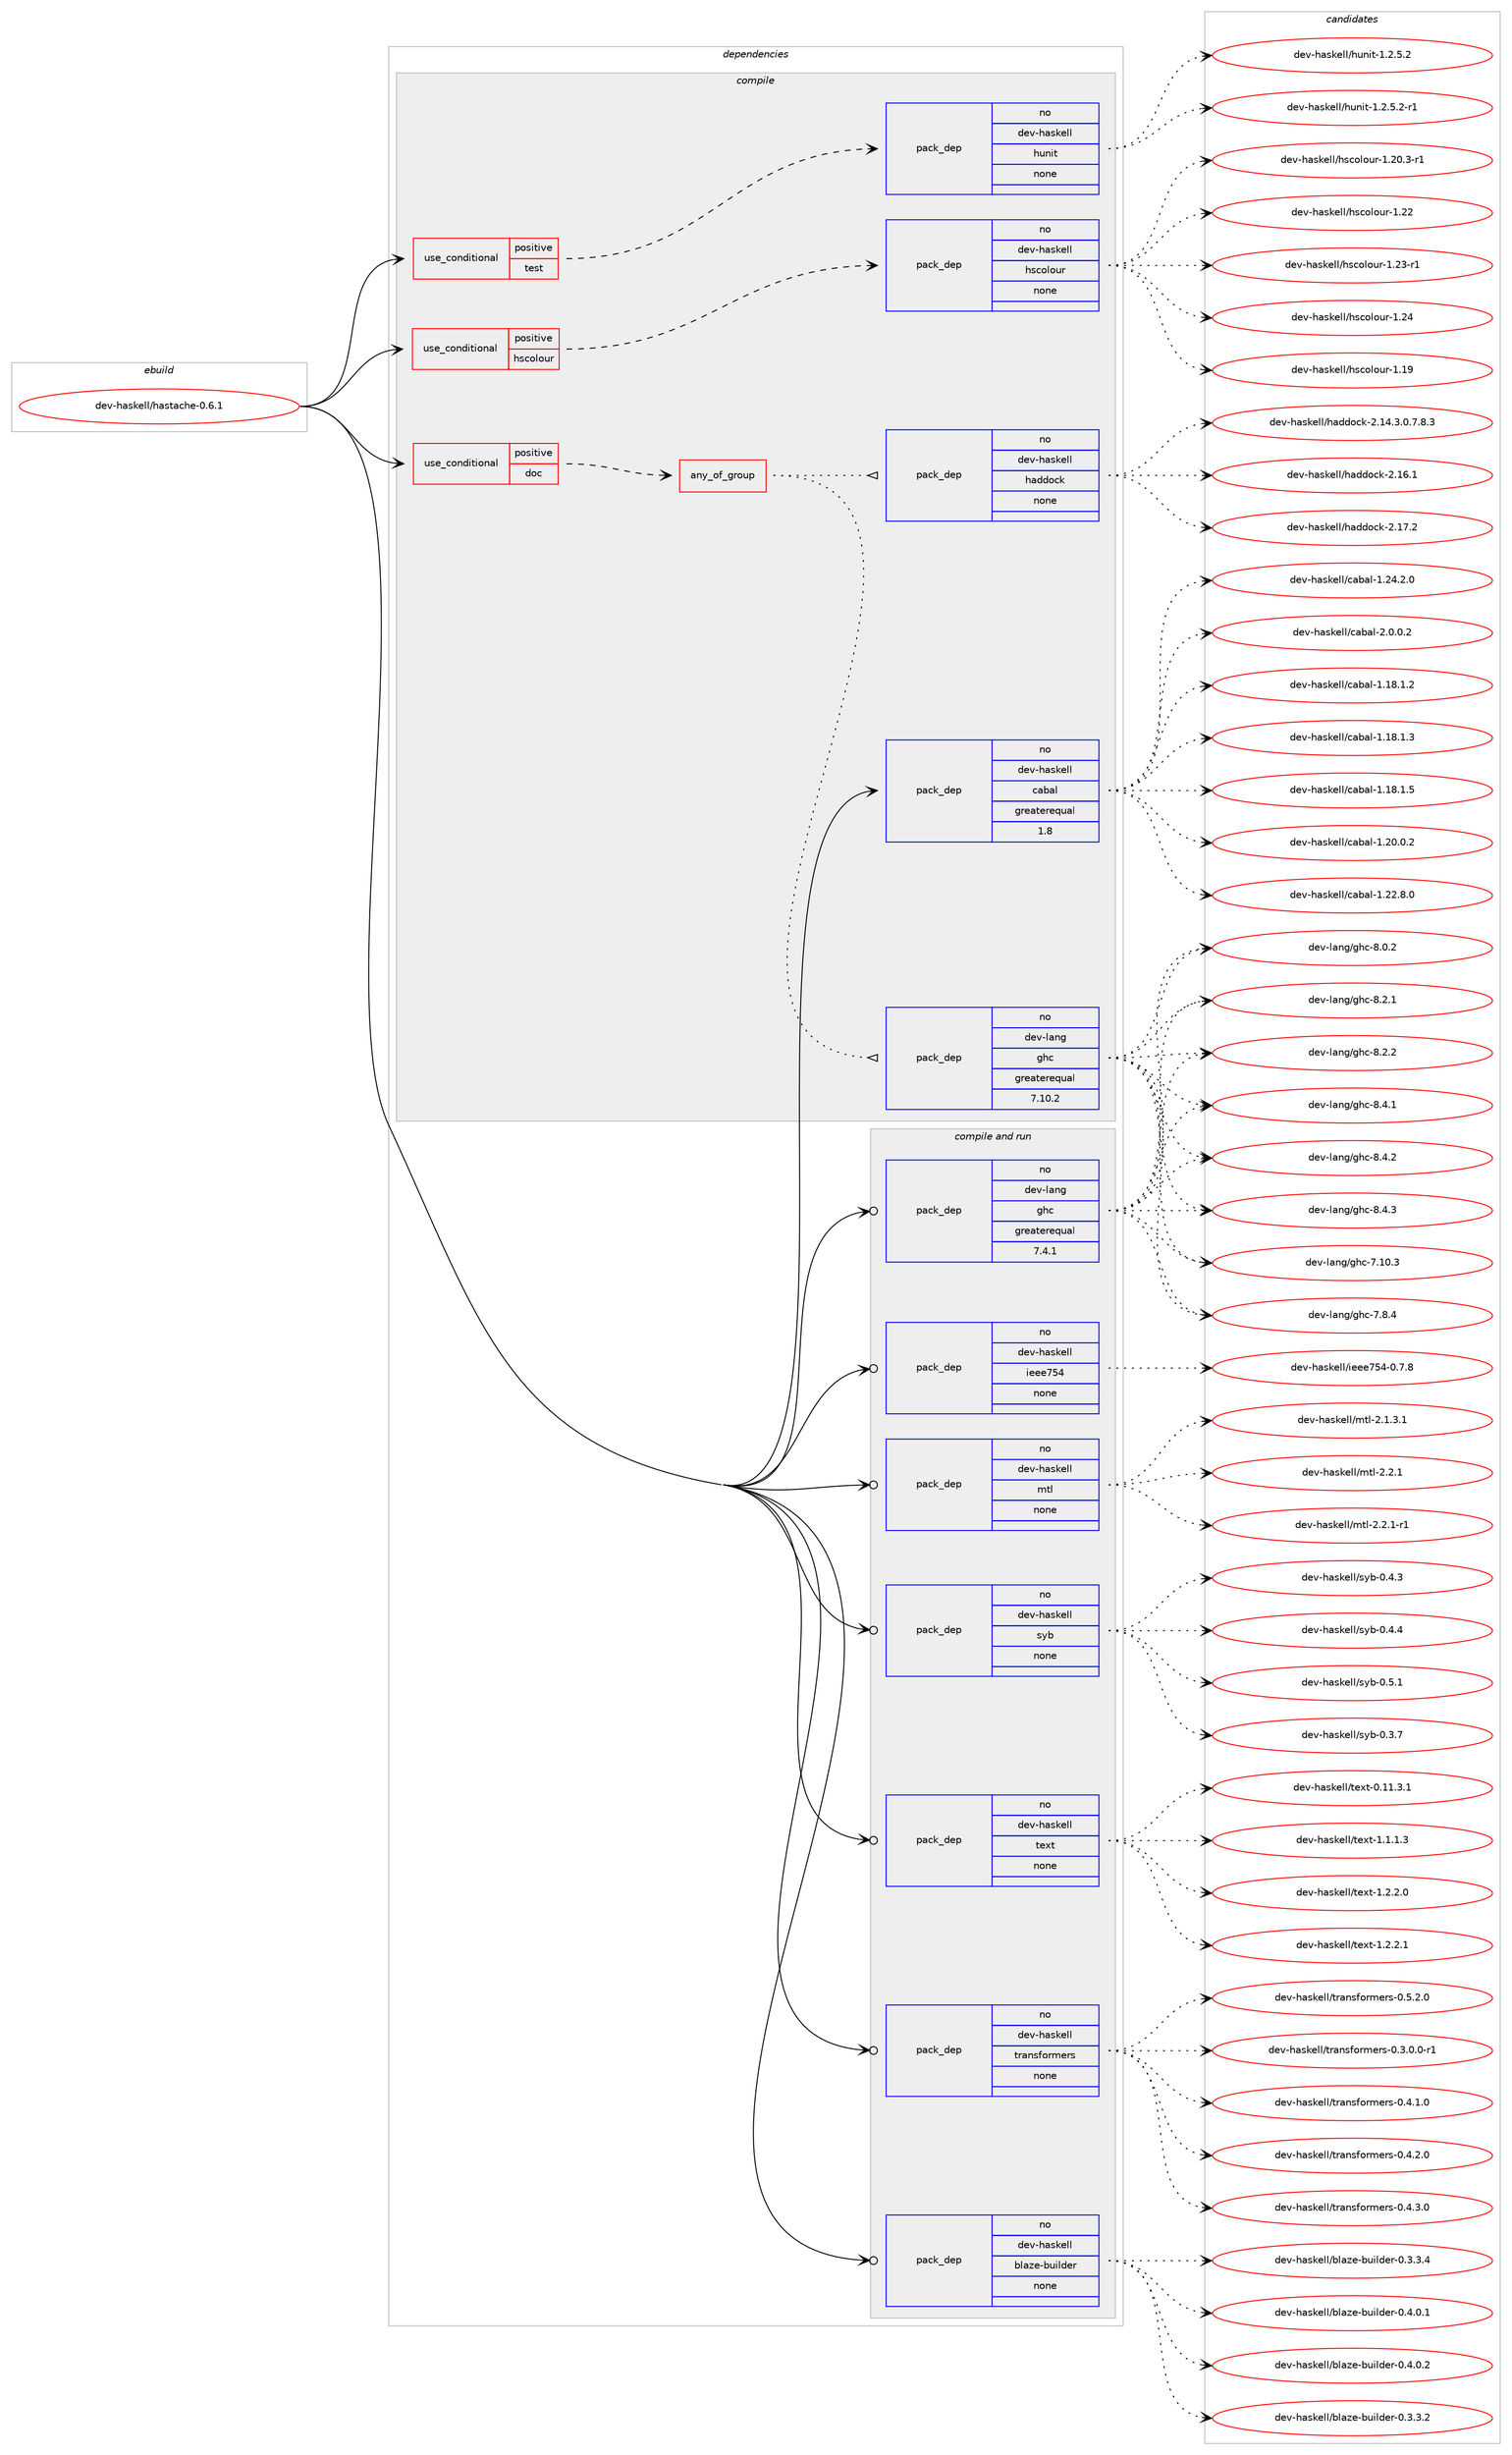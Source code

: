digraph prolog {

# *************
# Graph options
# *************

newrank=true;
concentrate=true;
compound=true;
graph [rankdir=LR,fontname=Helvetica,fontsize=10,ranksep=1.5];#, ranksep=2.5, nodesep=0.2];
edge  [arrowhead=vee];
node  [fontname=Helvetica,fontsize=10];

# **********
# The ebuild
# **********

subgraph cluster_leftcol {
color=gray;
rank=same;
label=<<i>ebuild</i>>;
id [label="dev-haskell/hastache-0.6.1", color=red, width=4, href="../dev-haskell/hastache-0.6.1.svg"];
}

# ****************
# The dependencies
# ****************

subgraph cluster_midcol {
color=gray;
label=<<i>dependencies</i>>;
subgraph cluster_compile {
fillcolor="#eeeeee";
style=filled;
label=<<i>compile</i>>;
subgraph cond359851 {
dependency1334338 [label=<<TABLE BORDER="0" CELLBORDER="1" CELLSPACING="0" CELLPADDING="4"><TR><TD ROWSPAN="3" CELLPADDING="10">use_conditional</TD></TR><TR><TD>positive</TD></TR><TR><TD>doc</TD></TR></TABLE>>, shape=none, color=red];
subgraph any20994 {
dependency1334339 [label=<<TABLE BORDER="0" CELLBORDER="1" CELLSPACING="0" CELLPADDING="4"><TR><TD CELLPADDING="10">any_of_group</TD></TR></TABLE>>, shape=none, color=red];subgraph pack952941 {
dependency1334340 [label=<<TABLE BORDER="0" CELLBORDER="1" CELLSPACING="0" CELLPADDING="4" WIDTH="220"><TR><TD ROWSPAN="6" CELLPADDING="30">pack_dep</TD></TR><TR><TD WIDTH="110">no</TD></TR><TR><TD>dev-haskell</TD></TR><TR><TD>haddock</TD></TR><TR><TD>none</TD></TR><TR><TD></TD></TR></TABLE>>, shape=none, color=blue];
}
dependency1334339:e -> dependency1334340:w [weight=20,style="dotted",arrowhead="oinv"];
subgraph pack952942 {
dependency1334341 [label=<<TABLE BORDER="0" CELLBORDER="1" CELLSPACING="0" CELLPADDING="4" WIDTH="220"><TR><TD ROWSPAN="6" CELLPADDING="30">pack_dep</TD></TR><TR><TD WIDTH="110">no</TD></TR><TR><TD>dev-lang</TD></TR><TR><TD>ghc</TD></TR><TR><TD>greaterequal</TD></TR><TR><TD>7.10.2</TD></TR></TABLE>>, shape=none, color=blue];
}
dependency1334339:e -> dependency1334341:w [weight=20,style="dotted",arrowhead="oinv"];
}
dependency1334338:e -> dependency1334339:w [weight=20,style="dashed",arrowhead="vee"];
}
id:e -> dependency1334338:w [weight=20,style="solid",arrowhead="vee"];
subgraph cond359852 {
dependency1334342 [label=<<TABLE BORDER="0" CELLBORDER="1" CELLSPACING="0" CELLPADDING="4"><TR><TD ROWSPAN="3" CELLPADDING="10">use_conditional</TD></TR><TR><TD>positive</TD></TR><TR><TD>hscolour</TD></TR></TABLE>>, shape=none, color=red];
subgraph pack952943 {
dependency1334343 [label=<<TABLE BORDER="0" CELLBORDER="1" CELLSPACING="0" CELLPADDING="4" WIDTH="220"><TR><TD ROWSPAN="6" CELLPADDING="30">pack_dep</TD></TR><TR><TD WIDTH="110">no</TD></TR><TR><TD>dev-haskell</TD></TR><TR><TD>hscolour</TD></TR><TR><TD>none</TD></TR><TR><TD></TD></TR></TABLE>>, shape=none, color=blue];
}
dependency1334342:e -> dependency1334343:w [weight=20,style="dashed",arrowhead="vee"];
}
id:e -> dependency1334342:w [weight=20,style="solid",arrowhead="vee"];
subgraph cond359853 {
dependency1334344 [label=<<TABLE BORDER="0" CELLBORDER="1" CELLSPACING="0" CELLPADDING="4"><TR><TD ROWSPAN="3" CELLPADDING="10">use_conditional</TD></TR><TR><TD>positive</TD></TR><TR><TD>test</TD></TR></TABLE>>, shape=none, color=red];
subgraph pack952944 {
dependency1334345 [label=<<TABLE BORDER="0" CELLBORDER="1" CELLSPACING="0" CELLPADDING="4" WIDTH="220"><TR><TD ROWSPAN="6" CELLPADDING="30">pack_dep</TD></TR><TR><TD WIDTH="110">no</TD></TR><TR><TD>dev-haskell</TD></TR><TR><TD>hunit</TD></TR><TR><TD>none</TD></TR><TR><TD></TD></TR></TABLE>>, shape=none, color=blue];
}
dependency1334344:e -> dependency1334345:w [weight=20,style="dashed",arrowhead="vee"];
}
id:e -> dependency1334344:w [weight=20,style="solid",arrowhead="vee"];
subgraph pack952945 {
dependency1334346 [label=<<TABLE BORDER="0" CELLBORDER="1" CELLSPACING="0" CELLPADDING="4" WIDTH="220"><TR><TD ROWSPAN="6" CELLPADDING="30">pack_dep</TD></TR><TR><TD WIDTH="110">no</TD></TR><TR><TD>dev-haskell</TD></TR><TR><TD>cabal</TD></TR><TR><TD>greaterequal</TD></TR><TR><TD>1.8</TD></TR></TABLE>>, shape=none, color=blue];
}
id:e -> dependency1334346:w [weight=20,style="solid",arrowhead="vee"];
}
subgraph cluster_compileandrun {
fillcolor="#eeeeee";
style=filled;
label=<<i>compile and run</i>>;
subgraph pack952946 {
dependency1334347 [label=<<TABLE BORDER="0" CELLBORDER="1" CELLSPACING="0" CELLPADDING="4" WIDTH="220"><TR><TD ROWSPAN="6" CELLPADDING="30">pack_dep</TD></TR><TR><TD WIDTH="110">no</TD></TR><TR><TD>dev-haskell</TD></TR><TR><TD>blaze-builder</TD></TR><TR><TD>none</TD></TR><TR><TD></TD></TR></TABLE>>, shape=none, color=blue];
}
id:e -> dependency1334347:w [weight=20,style="solid",arrowhead="odotvee"];
subgraph pack952947 {
dependency1334348 [label=<<TABLE BORDER="0" CELLBORDER="1" CELLSPACING="0" CELLPADDING="4" WIDTH="220"><TR><TD ROWSPAN="6" CELLPADDING="30">pack_dep</TD></TR><TR><TD WIDTH="110">no</TD></TR><TR><TD>dev-haskell</TD></TR><TR><TD>ieee754</TD></TR><TR><TD>none</TD></TR><TR><TD></TD></TR></TABLE>>, shape=none, color=blue];
}
id:e -> dependency1334348:w [weight=20,style="solid",arrowhead="odotvee"];
subgraph pack952948 {
dependency1334349 [label=<<TABLE BORDER="0" CELLBORDER="1" CELLSPACING="0" CELLPADDING="4" WIDTH="220"><TR><TD ROWSPAN="6" CELLPADDING="30">pack_dep</TD></TR><TR><TD WIDTH="110">no</TD></TR><TR><TD>dev-haskell</TD></TR><TR><TD>mtl</TD></TR><TR><TD>none</TD></TR><TR><TD></TD></TR></TABLE>>, shape=none, color=blue];
}
id:e -> dependency1334349:w [weight=20,style="solid",arrowhead="odotvee"];
subgraph pack952949 {
dependency1334350 [label=<<TABLE BORDER="0" CELLBORDER="1" CELLSPACING="0" CELLPADDING="4" WIDTH="220"><TR><TD ROWSPAN="6" CELLPADDING="30">pack_dep</TD></TR><TR><TD WIDTH="110">no</TD></TR><TR><TD>dev-haskell</TD></TR><TR><TD>syb</TD></TR><TR><TD>none</TD></TR><TR><TD></TD></TR></TABLE>>, shape=none, color=blue];
}
id:e -> dependency1334350:w [weight=20,style="solid",arrowhead="odotvee"];
subgraph pack952950 {
dependency1334351 [label=<<TABLE BORDER="0" CELLBORDER="1" CELLSPACING="0" CELLPADDING="4" WIDTH="220"><TR><TD ROWSPAN="6" CELLPADDING="30">pack_dep</TD></TR><TR><TD WIDTH="110">no</TD></TR><TR><TD>dev-haskell</TD></TR><TR><TD>text</TD></TR><TR><TD>none</TD></TR><TR><TD></TD></TR></TABLE>>, shape=none, color=blue];
}
id:e -> dependency1334351:w [weight=20,style="solid",arrowhead="odotvee"];
subgraph pack952951 {
dependency1334352 [label=<<TABLE BORDER="0" CELLBORDER="1" CELLSPACING="0" CELLPADDING="4" WIDTH="220"><TR><TD ROWSPAN="6" CELLPADDING="30">pack_dep</TD></TR><TR><TD WIDTH="110">no</TD></TR><TR><TD>dev-haskell</TD></TR><TR><TD>transformers</TD></TR><TR><TD>none</TD></TR><TR><TD></TD></TR></TABLE>>, shape=none, color=blue];
}
id:e -> dependency1334352:w [weight=20,style="solid",arrowhead="odotvee"];
subgraph pack952952 {
dependency1334353 [label=<<TABLE BORDER="0" CELLBORDER="1" CELLSPACING="0" CELLPADDING="4" WIDTH="220"><TR><TD ROWSPAN="6" CELLPADDING="30">pack_dep</TD></TR><TR><TD WIDTH="110">no</TD></TR><TR><TD>dev-lang</TD></TR><TR><TD>ghc</TD></TR><TR><TD>greaterequal</TD></TR><TR><TD>7.4.1</TD></TR></TABLE>>, shape=none, color=blue];
}
id:e -> dependency1334353:w [weight=20,style="solid",arrowhead="odotvee"];
}
subgraph cluster_run {
fillcolor="#eeeeee";
style=filled;
label=<<i>run</i>>;
}
}

# **************
# The candidates
# **************

subgraph cluster_choices {
rank=same;
color=gray;
label=<<i>candidates</i>>;

subgraph choice952941 {
color=black;
nodesep=1;
choice1001011184510497115107101108108471049710010011199107455046495246514648465546564651 [label="dev-haskell/haddock-2.14.3.0.7.8.3", color=red, width=4,href="../dev-haskell/haddock-2.14.3.0.7.8.3.svg"];
choice100101118451049711510710110810847104971001001119910745504649544649 [label="dev-haskell/haddock-2.16.1", color=red, width=4,href="../dev-haskell/haddock-2.16.1.svg"];
choice100101118451049711510710110810847104971001001119910745504649554650 [label="dev-haskell/haddock-2.17.2", color=red, width=4,href="../dev-haskell/haddock-2.17.2.svg"];
dependency1334340:e -> choice1001011184510497115107101108108471049710010011199107455046495246514648465546564651:w [style=dotted,weight="100"];
dependency1334340:e -> choice100101118451049711510710110810847104971001001119910745504649544649:w [style=dotted,weight="100"];
dependency1334340:e -> choice100101118451049711510710110810847104971001001119910745504649554650:w [style=dotted,weight="100"];
}
subgraph choice952942 {
color=black;
nodesep=1;
choice1001011184510897110103471031049945554649484651 [label="dev-lang/ghc-7.10.3", color=red, width=4,href="../dev-lang/ghc-7.10.3.svg"];
choice10010111845108971101034710310499455546564652 [label="dev-lang/ghc-7.8.4", color=red, width=4,href="../dev-lang/ghc-7.8.4.svg"];
choice10010111845108971101034710310499455646484650 [label="dev-lang/ghc-8.0.2", color=red, width=4,href="../dev-lang/ghc-8.0.2.svg"];
choice10010111845108971101034710310499455646504649 [label="dev-lang/ghc-8.2.1", color=red, width=4,href="../dev-lang/ghc-8.2.1.svg"];
choice10010111845108971101034710310499455646504650 [label="dev-lang/ghc-8.2.2", color=red, width=4,href="../dev-lang/ghc-8.2.2.svg"];
choice10010111845108971101034710310499455646524649 [label="dev-lang/ghc-8.4.1", color=red, width=4,href="../dev-lang/ghc-8.4.1.svg"];
choice10010111845108971101034710310499455646524650 [label="dev-lang/ghc-8.4.2", color=red, width=4,href="../dev-lang/ghc-8.4.2.svg"];
choice10010111845108971101034710310499455646524651 [label="dev-lang/ghc-8.4.3", color=red, width=4,href="../dev-lang/ghc-8.4.3.svg"];
dependency1334341:e -> choice1001011184510897110103471031049945554649484651:w [style=dotted,weight="100"];
dependency1334341:e -> choice10010111845108971101034710310499455546564652:w [style=dotted,weight="100"];
dependency1334341:e -> choice10010111845108971101034710310499455646484650:w [style=dotted,weight="100"];
dependency1334341:e -> choice10010111845108971101034710310499455646504649:w [style=dotted,weight="100"];
dependency1334341:e -> choice10010111845108971101034710310499455646504650:w [style=dotted,weight="100"];
dependency1334341:e -> choice10010111845108971101034710310499455646524649:w [style=dotted,weight="100"];
dependency1334341:e -> choice10010111845108971101034710310499455646524650:w [style=dotted,weight="100"];
dependency1334341:e -> choice10010111845108971101034710310499455646524651:w [style=dotted,weight="100"];
}
subgraph choice952943 {
color=black;
nodesep=1;
choice100101118451049711510710110810847104115991111081111171144549464957 [label="dev-haskell/hscolour-1.19", color=red, width=4,href="../dev-haskell/hscolour-1.19.svg"];
choice10010111845104971151071011081084710411599111108111117114454946504846514511449 [label="dev-haskell/hscolour-1.20.3-r1", color=red, width=4,href="../dev-haskell/hscolour-1.20.3-r1.svg"];
choice100101118451049711510710110810847104115991111081111171144549465050 [label="dev-haskell/hscolour-1.22", color=red, width=4,href="../dev-haskell/hscolour-1.22.svg"];
choice1001011184510497115107101108108471041159911110811111711445494650514511449 [label="dev-haskell/hscolour-1.23-r1", color=red, width=4,href="../dev-haskell/hscolour-1.23-r1.svg"];
choice100101118451049711510710110810847104115991111081111171144549465052 [label="dev-haskell/hscolour-1.24", color=red, width=4,href="../dev-haskell/hscolour-1.24.svg"];
dependency1334343:e -> choice100101118451049711510710110810847104115991111081111171144549464957:w [style=dotted,weight="100"];
dependency1334343:e -> choice10010111845104971151071011081084710411599111108111117114454946504846514511449:w [style=dotted,weight="100"];
dependency1334343:e -> choice100101118451049711510710110810847104115991111081111171144549465050:w [style=dotted,weight="100"];
dependency1334343:e -> choice1001011184510497115107101108108471041159911110811111711445494650514511449:w [style=dotted,weight="100"];
dependency1334343:e -> choice100101118451049711510710110810847104115991111081111171144549465052:w [style=dotted,weight="100"];
}
subgraph choice952944 {
color=black;
nodesep=1;
choice1001011184510497115107101108108471041171101051164549465046534650 [label="dev-haskell/hunit-1.2.5.2", color=red, width=4,href="../dev-haskell/hunit-1.2.5.2.svg"];
choice10010111845104971151071011081084710411711010511645494650465346504511449 [label="dev-haskell/hunit-1.2.5.2-r1", color=red, width=4,href="../dev-haskell/hunit-1.2.5.2-r1.svg"];
dependency1334345:e -> choice1001011184510497115107101108108471041171101051164549465046534650:w [style=dotted,weight="100"];
dependency1334345:e -> choice10010111845104971151071011081084710411711010511645494650465346504511449:w [style=dotted,weight="100"];
}
subgraph choice952945 {
color=black;
nodesep=1;
choice10010111845104971151071011081084799979897108454946495646494650 [label="dev-haskell/cabal-1.18.1.2", color=red, width=4,href="../dev-haskell/cabal-1.18.1.2.svg"];
choice10010111845104971151071011081084799979897108454946495646494651 [label="dev-haskell/cabal-1.18.1.3", color=red, width=4,href="../dev-haskell/cabal-1.18.1.3.svg"];
choice10010111845104971151071011081084799979897108454946495646494653 [label="dev-haskell/cabal-1.18.1.5", color=red, width=4,href="../dev-haskell/cabal-1.18.1.5.svg"];
choice10010111845104971151071011081084799979897108454946504846484650 [label="dev-haskell/cabal-1.20.0.2", color=red, width=4,href="../dev-haskell/cabal-1.20.0.2.svg"];
choice10010111845104971151071011081084799979897108454946505046564648 [label="dev-haskell/cabal-1.22.8.0", color=red, width=4,href="../dev-haskell/cabal-1.22.8.0.svg"];
choice10010111845104971151071011081084799979897108454946505246504648 [label="dev-haskell/cabal-1.24.2.0", color=red, width=4,href="../dev-haskell/cabal-1.24.2.0.svg"];
choice100101118451049711510710110810847999798971084550464846484650 [label="dev-haskell/cabal-2.0.0.2", color=red, width=4,href="../dev-haskell/cabal-2.0.0.2.svg"];
dependency1334346:e -> choice10010111845104971151071011081084799979897108454946495646494650:w [style=dotted,weight="100"];
dependency1334346:e -> choice10010111845104971151071011081084799979897108454946495646494651:w [style=dotted,weight="100"];
dependency1334346:e -> choice10010111845104971151071011081084799979897108454946495646494653:w [style=dotted,weight="100"];
dependency1334346:e -> choice10010111845104971151071011081084799979897108454946504846484650:w [style=dotted,weight="100"];
dependency1334346:e -> choice10010111845104971151071011081084799979897108454946505046564648:w [style=dotted,weight="100"];
dependency1334346:e -> choice10010111845104971151071011081084799979897108454946505246504648:w [style=dotted,weight="100"];
dependency1334346:e -> choice100101118451049711510710110810847999798971084550464846484650:w [style=dotted,weight="100"];
}
subgraph choice952946 {
color=black;
nodesep=1;
choice100101118451049711510710110810847981089712210145981171051081001011144548465146514650 [label="dev-haskell/blaze-builder-0.3.3.2", color=red, width=4,href="../dev-haskell/blaze-builder-0.3.3.2.svg"];
choice100101118451049711510710110810847981089712210145981171051081001011144548465146514652 [label="dev-haskell/blaze-builder-0.3.3.4", color=red, width=4,href="../dev-haskell/blaze-builder-0.3.3.4.svg"];
choice100101118451049711510710110810847981089712210145981171051081001011144548465246484649 [label="dev-haskell/blaze-builder-0.4.0.1", color=red, width=4,href="../dev-haskell/blaze-builder-0.4.0.1.svg"];
choice100101118451049711510710110810847981089712210145981171051081001011144548465246484650 [label="dev-haskell/blaze-builder-0.4.0.2", color=red, width=4,href="../dev-haskell/blaze-builder-0.4.0.2.svg"];
dependency1334347:e -> choice100101118451049711510710110810847981089712210145981171051081001011144548465146514650:w [style=dotted,weight="100"];
dependency1334347:e -> choice100101118451049711510710110810847981089712210145981171051081001011144548465146514652:w [style=dotted,weight="100"];
dependency1334347:e -> choice100101118451049711510710110810847981089712210145981171051081001011144548465246484649:w [style=dotted,weight="100"];
dependency1334347:e -> choice100101118451049711510710110810847981089712210145981171051081001011144548465246484650:w [style=dotted,weight="100"];
}
subgraph choice952947 {
color=black;
nodesep=1;
choice100101118451049711510710110810847105101101101555352454846554656 [label="dev-haskell/ieee754-0.7.8", color=red, width=4,href="../dev-haskell/ieee754-0.7.8.svg"];
dependency1334348:e -> choice100101118451049711510710110810847105101101101555352454846554656:w [style=dotted,weight="100"];
}
subgraph choice952948 {
color=black;
nodesep=1;
choice1001011184510497115107101108108471091161084550464946514649 [label="dev-haskell/mtl-2.1.3.1", color=red, width=4,href="../dev-haskell/mtl-2.1.3.1.svg"];
choice100101118451049711510710110810847109116108455046504649 [label="dev-haskell/mtl-2.2.1", color=red, width=4,href="../dev-haskell/mtl-2.2.1.svg"];
choice1001011184510497115107101108108471091161084550465046494511449 [label="dev-haskell/mtl-2.2.1-r1", color=red, width=4,href="../dev-haskell/mtl-2.2.1-r1.svg"];
dependency1334349:e -> choice1001011184510497115107101108108471091161084550464946514649:w [style=dotted,weight="100"];
dependency1334349:e -> choice100101118451049711510710110810847109116108455046504649:w [style=dotted,weight="100"];
dependency1334349:e -> choice1001011184510497115107101108108471091161084550465046494511449:w [style=dotted,weight="100"];
}
subgraph choice952949 {
color=black;
nodesep=1;
choice10010111845104971151071011081084711512198454846514655 [label="dev-haskell/syb-0.3.7", color=red, width=4,href="../dev-haskell/syb-0.3.7.svg"];
choice10010111845104971151071011081084711512198454846524651 [label="dev-haskell/syb-0.4.3", color=red, width=4,href="../dev-haskell/syb-0.4.3.svg"];
choice10010111845104971151071011081084711512198454846524652 [label="dev-haskell/syb-0.4.4", color=red, width=4,href="../dev-haskell/syb-0.4.4.svg"];
choice10010111845104971151071011081084711512198454846534649 [label="dev-haskell/syb-0.5.1", color=red, width=4,href="../dev-haskell/syb-0.5.1.svg"];
dependency1334350:e -> choice10010111845104971151071011081084711512198454846514655:w [style=dotted,weight="100"];
dependency1334350:e -> choice10010111845104971151071011081084711512198454846524651:w [style=dotted,weight="100"];
dependency1334350:e -> choice10010111845104971151071011081084711512198454846524652:w [style=dotted,weight="100"];
dependency1334350:e -> choice10010111845104971151071011081084711512198454846534649:w [style=dotted,weight="100"];
}
subgraph choice952950 {
color=black;
nodesep=1;
choice100101118451049711510710110810847116101120116454846494946514649 [label="dev-haskell/text-0.11.3.1", color=red, width=4,href="../dev-haskell/text-0.11.3.1.svg"];
choice1001011184510497115107101108108471161011201164549464946494651 [label="dev-haskell/text-1.1.1.3", color=red, width=4,href="../dev-haskell/text-1.1.1.3.svg"];
choice1001011184510497115107101108108471161011201164549465046504648 [label="dev-haskell/text-1.2.2.0", color=red, width=4,href="../dev-haskell/text-1.2.2.0.svg"];
choice1001011184510497115107101108108471161011201164549465046504649 [label="dev-haskell/text-1.2.2.1", color=red, width=4,href="../dev-haskell/text-1.2.2.1.svg"];
dependency1334351:e -> choice100101118451049711510710110810847116101120116454846494946514649:w [style=dotted,weight="100"];
dependency1334351:e -> choice1001011184510497115107101108108471161011201164549464946494651:w [style=dotted,weight="100"];
dependency1334351:e -> choice1001011184510497115107101108108471161011201164549465046504648:w [style=dotted,weight="100"];
dependency1334351:e -> choice1001011184510497115107101108108471161011201164549465046504649:w [style=dotted,weight="100"];
}
subgraph choice952951 {
color=black;
nodesep=1;
choice1001011184510497115107101108108471161149711011510211111410910111411545484651464846484511449 [label="dev-haskell/transformers-0.3.0.0-r1", color=red, width=4,href="../dev-haskell/transformers-0.3.0.0-r1.svg"];
choice100101118451049711510710110810847116114971101151021111141091011141154548465246494648 [label="dev-haskell/transformers-0.4.1.0", color=red, width=4,href="../dev-haskell/transformers-0.4.1.0.svg"];
choice100101118451049711510710110810847116114971101151021111141091011141154548465246504648 [label="dev-haskell/transformers-0.4.2.0", color=red, width=4,href="../dev-haskell/transformers-0.4.2.0.svg"];
choice100101118451049711510710110810847116114971101151021111141091011141154548465246514648 [label="dev-haskell/transformers-0.4.3.0", color=red, width=4,href="../dev-haskell/transformers-0.4.3.0.svg"];
choice100101118451049711510710110810847116114971101151021111141091011141154548465346504648 [label="dev-haskell/transformers-0.5.2.0", color=red, width=4,href="../dev-haskell/transformers-0.5.2.0.svg"];
dependency1334352:e -> choice1001011184510497115107101108108471161149711011510211111410910111411545484651464846484511449:w [style=dotted,weight="100"];
dependency1334352:e -> choice100101118451049711510710110810847116114971101151021111141091011141154548465246494648:w [style=dotted,weight="100"];
dependency1334352:e -> choice100101118451049711510710110810847116114971101151021111141091011141154548465246504648:w [style=dotted,weight="100"];
dependency1334352:e -> choice100101118451049711510710110810847116114971101151021111141091011141154548465246514648:w [style=dotted,weight="100"];
dependency1334352:e -> choice100101118451049711510710110810847116114971101151021111141091011141154548465346504648:w [style=dotted,weight="100"];
}
subgraph choice952952 {
color=black;
nodesep=1;
choice1001011184510897110103471031049945554649484651 [label="dev-lang/ghc-7.10.3", color=red, width=4,href="../dev-lang/ghc-7.10.3.svg"];
choice10010111845108971101034710310499455546564652 [label="dev-lang/ghc-7.8.4", color=red, width=4,href="../dev-lang/ghc-7.8.4.svg"];
choice10010111845108971101034710310499455646484650 [label="dev-lang/ghc-8.0.2", color=red, width=4,href="../dev-lang/ghc-8.0.2.svg"];
choice10010111845108971101034710310499455646504649 [label="dev-lang/ghc-8.2.1", color=red, width=4,href="../dev-lang/ghc-8.2.1.svg"];
choice10010111845108971101034710310499455646504650 [label="dev-lang/ghc-8.2.2", color=red, width=4,href="../dev-lang/ghc-8.2.2.svg"];
choice10010111845108971101034710310499455646524649 [label="dev-lang/ghc-8.4.1", color=red, width=4,href="../dev-lang/ghc-8.4.1.svg"];
choice10010111845108971101034710310499455646524650 [label="dev-lang/ghc-8.4.2", color=red, width=4,href="../dev-lang/ghc-8.4.2.svg"];
choice10010111845108971101034710310499455646524651 [label="dev-lang/ghc-8.4.3", color=red, width=4,href="../dev-lang/ghc-8.4.3.svg"];
dependency1334353:e -> choice1001011184510897110103471031049945554649484651:w [style=dotted,weight="100"];
dependency1334353:e -> choice10010111845108971101034710310499455546564652:w [style=dotted,weight="100"];
dependency1334353:e -> choice10010111845108971101034710310499455646484650:w [style=dotted,weight="100"];
dependency1334353:e -> choice10010111845108971101034710310499455646504649:w [style=dotted,weight="100"];
dependency1334353:e -> choice10010111845108971101034710310499455646504650:w [style=dotted,weight="100"];
dependency1334353:e -> choice10010111845108971101034710310499455646524649:w [style=dotted,weight="100"];
dependency1334353:e -> choice10010111845108971101034710310499455646524650:w [style=dotted,weight="100"];
dependency1334353:e -> choice10010111845108971101034710310499455646524651:w [style=dotted,weight="100"];
}
}

}
